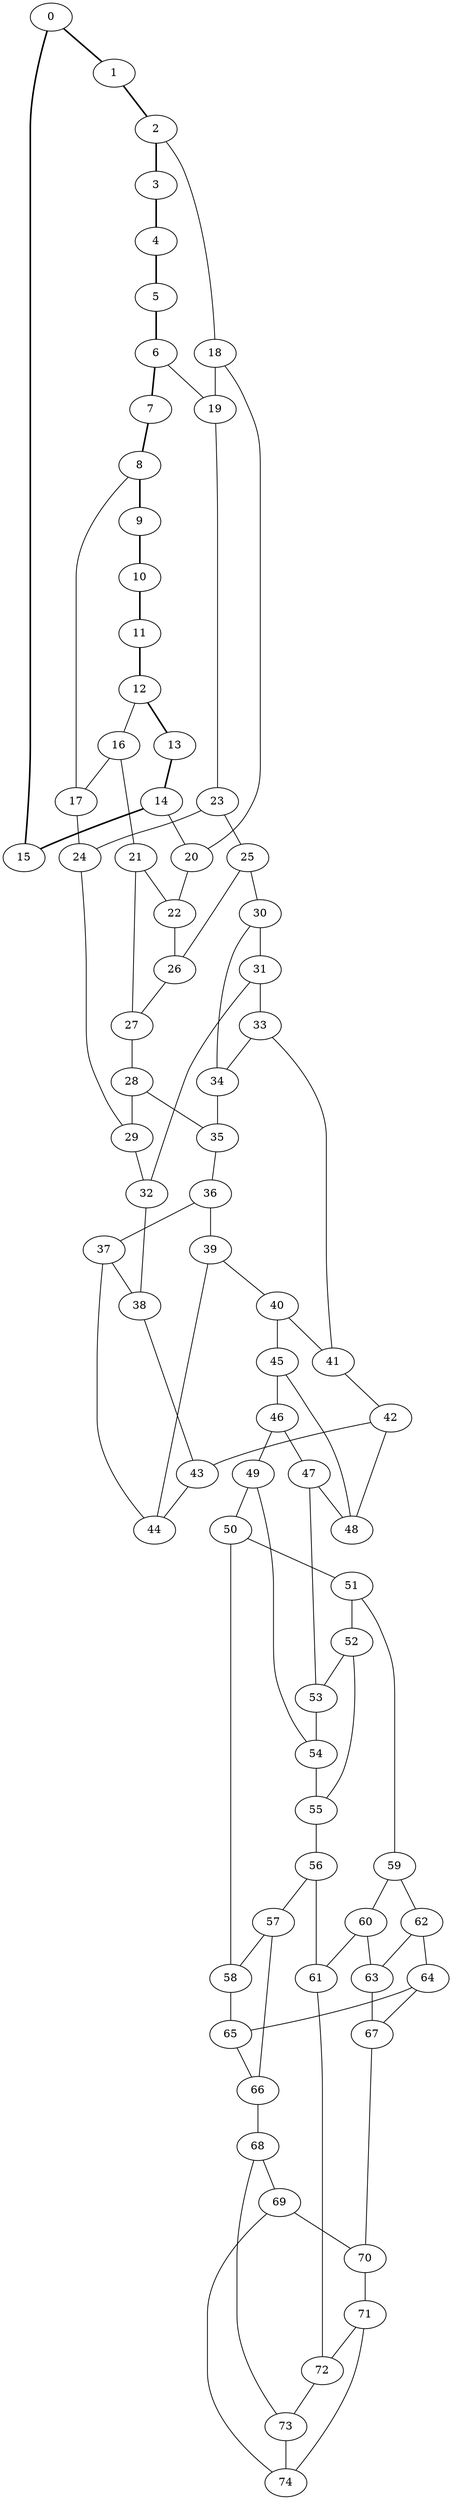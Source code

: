 graph G {
0 [ pos = " 33.00,0.00!" ];
0 -- 1[style=bold];
0 -- 15[style=bold];
1 [ pos = " 30.49,12.63!" ];
1 -- 2[style=bold];
2 [ pos = " 23.33,23.33!" ];
2 -- 3[style=bold];
2 -- 18;
3 [ pos = " 12.63,30.49!" ];
3 -- 4[style=bold];
4 [ pos = " 0.00,33.00!" ];
4 -- 5[style=bold];
5 [ pos = " -12.63,30.49!" ];
5 -- 6[style=bold];
6 [ pos = " -23.33,23.33!" ];
6 -- 7[style=bold];
6 -- 19;
7 [ pos = " -30.49,12.63!" ];
7 -- 8[style=bold];
8 [ pos = " -33.00,0.00!" ];
8 -- 9[style=bold];
8 -- 17;
9 [ pos = " -30.49,-12.63!" ];
9 -- 10[style=bold];
10 [ pos = " -23.33,-23.33!" ];
10 -- 11[style=bold];
11 [ pos = " -12.63,-30.49!" ];
11 -- 12[style=bold];
12 [ pos = " 0.00,-33.00!" ];
12 -- 13[style=bold];
12 -- 16;
13 [ pos = " 12.63,-30.49!" ];
13 -- 14[style=bold];
14 [ pos = " 23.33,-23.33!" ];
14 -- 15[style=bold];
14 -- 20;
15 [ pos = " 30.49,-12.63!" ];
16 -- 17;
16 -- 21;
17 -- 24;
18 -- 19;
18 -- 20;
19 -- 23;
20 -- 22;
21 -- 22;
21 -- 27;
22 -- 26;
23 -- 24;
23 -- 25;
24 -- 29;
25 -- 26;
25 -- 30;
26 -- 27;
27 -- 28;
28 -- 29;
28 -- 35;
29 -- 32;
30 -- 31;
30 -- 34;
31 -- 32;
31 -- 33;
32 -- 38;
33 -- 34;
33 -- 41;
34 -- 35;
35 -- 36;
36 -- 37;
36 -- 39;
37 -- 38;
37 -- 44;
38 -- 43;
39 -- 40;
39 -- 44;
40 -- 41;
40 -- 45;
41 -- 42;
42 -- 43;
42 -- 48;
43 -- 44;
45 -- 46;
45 -- 48;
46 -- 47;
46 -- 49;
47 -- 48;
47 -- 53;
49 -- 50;
49 -- 54;
50 -- 51;
50 -- 58;
51 -- 52;
51 -- 59;
52 -- 53;
52 -- 55;
53 -- 54;
54 -- 55;
55 -- 56;
56 -- 57;
56 -- 61;
57 -- 58;
57 -- 66;
58 -- 65;
59 -- 60;
59 -- 62;
60 -- 61;
60 -- 63;
61 -- 72;
62 -- 63;
62 -- 64;
63 -- 67;
64 -- 65;
64 -- 67;
65 -- 66;
66 -- 68;
67 -- 70;
68 -- 69;
68 -- 73;
69 -- 70;
69 -- 74;
70 -- 71;
71 -- 72;
71 -- 74;
72 -- 73;
73 -- 74;
}
